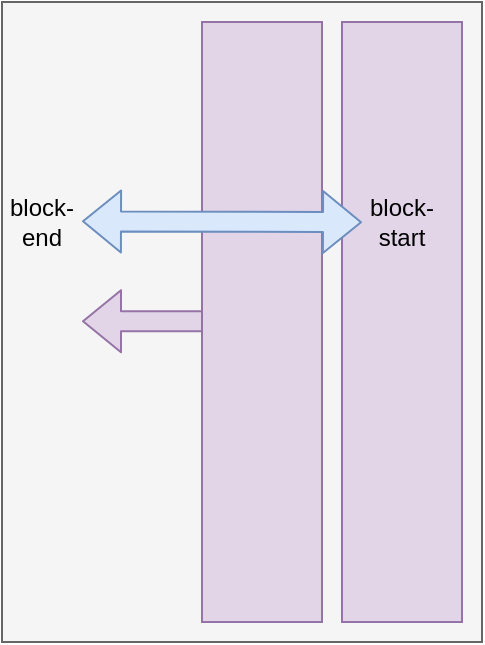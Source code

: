 <mxfile version="13.1.5" type="device"><diagram id="LgjTPwxMQ01JuIyx9_Hg" name="Page-1"><mxGraphModel dx="731" dy="452" grid="1" gridSize="10" guides="1" tooltips="1" connect="1" arrows="1" fold="1" page="1" pageScale="1" pageWidth="850" pageHeight="1100" math="0" shadow="0"><root><mxCell id="0"/><mxCell id="1" parent="0"/><mxCell id="t0PvGvEKLj19Cgtn3Sia-1" value="" style="rounded=0;whiteSpace=wrap;html=1;fillColor=#f5f5f5;strokeColor=#666666;fontColor=#333333;" parent="1" vertex="1"><mxGeometry x="160" y="80" width="240" height="320" as="geometry"/></mxCell><mxCell id="t0PvGvEKLj19Cgtn3Sia-6" value="" style="shape=flexArrow;endArrow=classic;html=1;fillColor=#e1d5e7;strokeColor=#9673a6;" parent="1" edge="1"><mxGeometry width="50" height="50" relative="1" as="geometry"><mxPoint x="270" y="239.58" as="sourcePoint"/><mxPoint x="200" y="239.58" as="targetPoint"/></mxGeometry></mxCell><mxCell id="t0PvGvEKLj19Cgtn3Sia-2" value="" style="rounded=0;whiteSpace=wrap;html=1;fillColor=#e1d5e7;strokeColor=#9673a6;" parent="1" vertex="1"><mxGeometry x="260" y="90" width="60" height="300" as="geometry"/></mxCell><mxCell id="t0PvGvEKLj19Cgtn3Sia-7" value="" style="rounded=0;whiteSpace=wrap;html=1;fillColor=#e1d5e7;strokeColor=#9673a6;" parent="1" vertex="1"><mxGeometry x="330" y="90" width="60" height="300" as="geometry"/></mxCell><mxCell id="FhFlD4_YndOOyl9W4TRN-1" value="block-end" style="text;html=1;strokeColor=none;fillColor=none;align=center;verticalAlign=middle;whiteSpace=wrap;rounded=0;" vertex="1" parent="1"><mxGeometry x="160" y="180" width="40" height="20" as="geometry"/></mxCell><mxCell id="FhFlD4_YndOOyl9W4TRN-2" value="block-start" style="text;html=1;strokeColor=none;fillColor=none;align=center;verticalAlign=middle;whiteSpace=wrap;rounded=0;" vertex="1" parent="1"><mxGeometry x="340" y="180" width="40" height="20" as="geometry"/></mxCell><mxCell id="FhFlD4_YndOOyl9W4TRN-4" value="" style="shape=flexArrow;endArrow=classic;startArrow=classic;html=1;fillColor=#dae8fc;strokeColor=#6c8ebf;" edge="1" parent="1"><mxGeometry width="50" height="50" relative="1" as="geometry"><mxPoint x="200.0" y="189.66" as="sourcePoint"/><mxPoint x="340" y="190.08" as="targetPoint"/></mxGeometry></mxCell></root></mxGraphModel></diagram></mxfile>